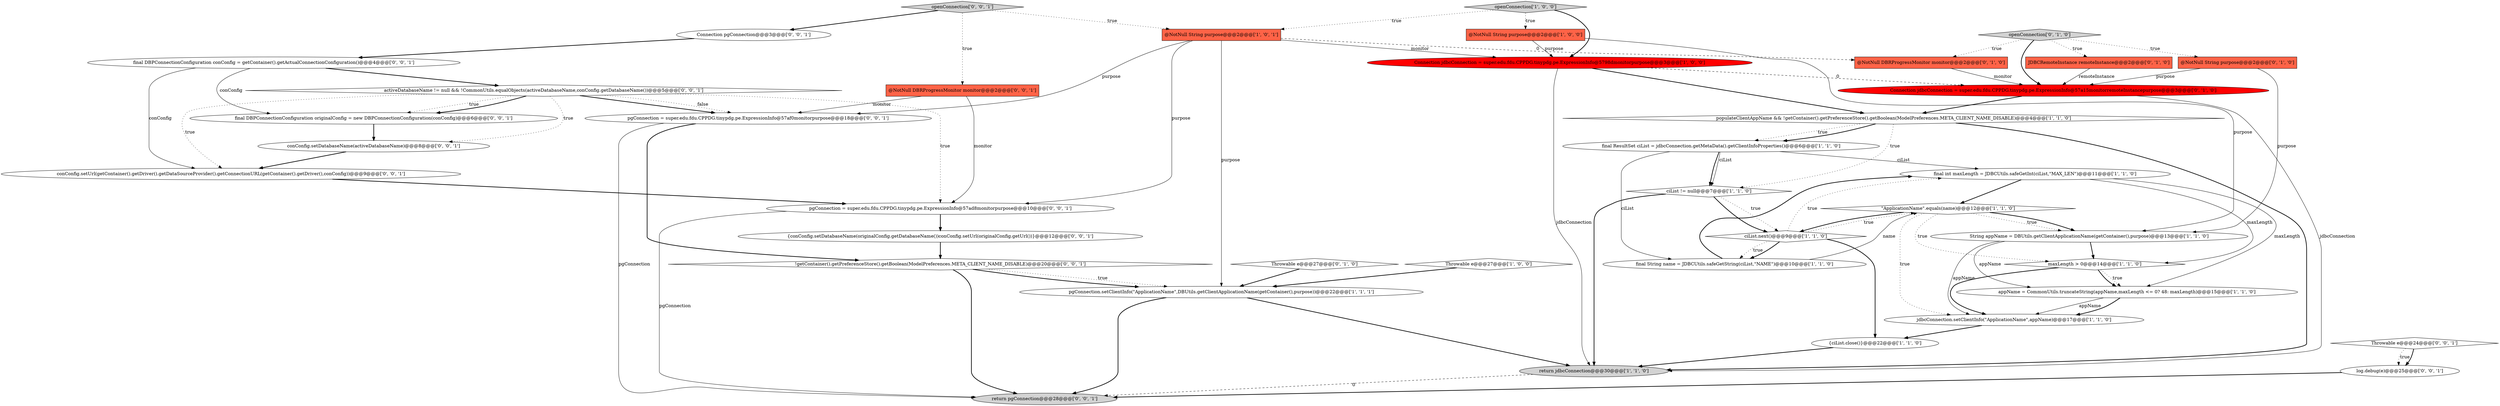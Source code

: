 digraph {
20 [style = filled, label = "@NotNull String purpose@@@2@@@['0', '1', '0']", fillcolor = tomato, shape = box image = "AAA0AAABBB2BBB"];
32 [style = filled, label = "activeDatabaseName != null && !CommonUtils.equalObjects(activeDatabaseName,conConfig.getDatabaseName())@@@5@@@['0', '0', '1']", fillcolor = white, shape = diamond image = "AAA0AAABBB3BBB"];
8 [style = filled, label = "openConnection['1', '0', '0']", fillcolor = lightgray, shape = diamond image = "AAA0AAABBB1BBB"];
7 [style = filled, label = "final ResultSet ciList = jdbcConnection.getMetaData().getClientInfoProperties()@@@6@@@['1', '1', '0']", fillcolor = white, shape = ellipse image = "AAA0AAABBB1BBB"];
3 [style = filled, label = "ciList.next()@@@9@@@['1', '1', '0']", fillcolor = white, shape = diamond image = "AAA0AAABBB1BBB"];
12 [style = filled, label = "\"ApplicationName\".equals(name)@@@12@@@['1', '1', '0']", fillcolor = white, shape = diamond image = "AAA0AAABBB1BBB"];
38 [style = filled, label = "pgConnection = super.edu.fdu.CPPDG.tinypdg.pe.ExpressionInfo@57af0monitorpurpose@@@18@@@['0', '0', '1']", fillcolor = white, shape = ellipse image = "AAA0AAABBB3BBB"];
28 [style = filled, label = "final DBPConnectionConfiguration conConfig = getContainer().getActualConnectionConfiguration()@@@4@@@['0', '0', '1']", fillcolor = white, shape = ellipse image = "AAA0AAABBB3BBB"];
6 [style = filled, label = "@NotNull String purpose@@@2@@@['1', '0', '0']", fillcolor = tomato, shape = box image = "AAA0AAABBB1BBB"];
21 [style = filled, label = "@NotNull DBRProgressMonitor monitor@@@2@@@['0', '1', '0']", fillcolor = tomato, shape = box image = "AAA1AAABBB2BBB"];
31 [style = filled, label = "Throwable e@@@24@@@['0', '0', '1']", fillcolor = white, shape = diamond image = "AAA0AAABBB3BBB"];
35 [style = filled, label = "Connection pgConnection@@@3@@@['0', '0', '1']", fillcolor = white, shape = ellipse image = "AAA0AAABBB3BBB"];
13 [style = filled, label = "final int maxLength = JDBCUtils.safeGetInt(ciList,\"MAX_LEN\")@@@11@@@['1', '1', '0']", fillcolor = white, shape = ellipse image = "AAA0AAABBB1BBB"];
2 [style = filled, label = "Connection jdbcConnection = super.edu.fdu.CPPDG.tinypdg.pe.ExpressionInfo@5798dmonitorpurpose@@@3@@@['1', '0', '0']", fillcolor = red, shape = ellipse image = "AAA1AAABBB1BBB"];
30 [style = filled, label = "conConfig.setUrl(getContainer().getDriver().getDataSourceProvider().getConnectionURL(getContainer().getDriver(),conConfig))@@@9@@@['0', '0', '1']", fillcolor = white, shape = ellipse image = "AAA0AAABBB3BBB"];
17 [style = filled, label = "@NotNull String purpose@@@2@@@['1', '0', '1']", fillcolor = tomato, shape = box image = "AAA0AAABBB1BBB"];
5 [style = filled, label = "populateClientAppName && !getContainer().getPreferenceStore().getBoolean(ModelPreferences.META_CLIENT_NAME_DISABLE)@@@4@@@['1', '1', '0']", fillcolor = white, shape = diamond image = "AAA0AAABBB1BBB"];
11 [style = filled, label = "ciList != null@@@7@@@['1', '1', '0']", fillcolor = white, shape = diamond image = "AAA0AAABBB1BBB"];
1 [style = filled, label = "appName = CommonUtils.truncateString(appName,maxLength <= 0? 48: maxLength)@@@15@@@['1', '1', '0']", fillcolor = white, shape = ellipse image = "AAA0AAABBB1BBB"];
0 [style = filled, label = "final String name = JDBCUtils.safeGetString(ciList,\"NAME\")@@@10@@@['1', '1', '0']", fillcolor = white, shape = ellipse image = "AAA0AAABBB1BBB"];
22 [style = filled, label = "Connection jdbcConnection = super.edu.fdu.CPPDG.tinypdg.pe.ExpressionInfo@57a15monitorremoteInstancepurpose@@@3@@@['0', '1', '0']", fillcolor = red, shape = ellipse image = "AAA1AAABBB2BBB"];
26 [style = filled, label = "@NotNull DBRProgressMonitor monitor@@@2@@@['0', '0', '1']", fillcolor = tomato, shape = box image = "AAA0AAABBB3BBB"];
36 [style = filled, label = "conConfig.setDatabaseName(activeDatabaseName)@@@8@@@['0', '0', '1']", fillcolor = white, shape = ellipse image = "AAA0AAABBB3BBB"];
23 [style = filled, label = "Throwable e@@@27@@@['0', '1', '0']", fillcolor = white, shape = diamond image = "AAA0AAABBB2BBB"];
39 [style = filled, label = "!getContainer().getPreferenceStore().getBoolean(ModelPreferences.META_CLIENT_NAME_DISABLE)@@@20@@@['0', '0', '1']", fillcolor = white, shape = diamond image = "AAA0AAABBB3BBB"];
9 [style = filled, label = "Throwable e@@@27@@@['1', '0', '0']", fillcolor = white, shape = diamond image = "AAA0AAABBB1BBB"];
10 [style = filled, label = "return jdbcConnection@@@30@@@['1', '1', '0']", fillcolor = lightgray, shape = ellipse image = "AAA0AAABBB1BBB"];
15 [style = filled, label = "String appName = DBUtils.getClientApplicationName(getContainer(),purpose)@@@13@@@['1', '1', '0']", fillcolor = white, shape = ellipse image = "AAA0AAABBB1BBB"];
16 [style = filled, label = "maxLength > 0@@@14@@@['1', '1', '0']", fillcolor = white, shape = diamond image = "AAA0AAABBB1BBB"];
4 [style = filled, label = "{ciList.close()}@@@22@@@['1', '1', '0']", fillcolor = white, shape = ellipse image = "AAA0AAABBB1BBB"];
14 [style = filled, label = "jdbcConnection.setClientInfo(\"ApplicationName\",appName)@@@17@@@['1', '1', '0']", fillcolor = white, shape = ellipse image = "AAA0AAABBB1BBB"];
18 [style = filled, label = "pgConnection.setClientInfo(\"ApplicationName\",DBUtils.getClientApplicationName(getContainer(),purpose))@@@22@@@['1', '1', '1']", fillcolor = white, shape = ellipse image = "AAA0AAABBB1BBB"];
29 [style = filled, label = "final DBPConnectionConfiguration originalConfig = new DBPConnectionConfiguration(conConfig)@@@6@@@['0', '0', '1']", fillcolor = white, shape = ellipse image = "AAA0AAABBB3BBB"];
25 [style = filled, label = "pgConnection = super.edu.fdu.CPPDG.tinypdg.pe.ExpressionInfo@57ad8monitorpurpose@@@10@@@['0', '0', '1']", fillcolor = white, shape = ellipse image = "AAA0AAABBB3BBB"];
37 [style = filled, label = "{conConfig.setDatabaseName(originalConfig.getDatabaseName())conConfig.setUrl(originalConfig.getUrl())}@@@12@@@['0', '0', '1']", fillcolor = white, shape = ellipse image = "AAA0AAABBB3BBB"];
27 [style = filled, label = "openConnection['0', '0', '1']", fillcolor = lightgray, shape = diamond image = "AAA0AAABBB3BBB"];
19 [style = filled, label = "JDBCRemoteInstance remoteInstance@@@2@@@['0', '1', '0']", fillcolor = tomato, shape = box image = "AAA0AAABBB2BBB"];
24 [style = filled, label = "openConnection['0', '1', '0']", fillcolor = lightgray, shape = diamond image = "AAA0AAABBB2BBB"];
34 [style = filled, label = "return pgConnection@@@28@@@['0', '0', '1']", fillcolor = lightgray, shape = ellipse image = "AAA0AAABBB3BBB"];
33 [style = filled, label = "log.debug(e)@@@25@@@['0', '0', '1']", fillcolor = white, shape = ellipse image = "AAA0AAABBB3BBB"];
32->38 [style = dotted, label="false"];
0->13 [style = bold, label=""];
10->34 [style = dashed, label="0"];
39->18 [style = dotted, label="true"];
12->15 [style = dotted, label="true"];
6->2 [style = solid, label="purpose"];
2->10 [style = solid, label="jdbcConnection"];
38->39 [style = bold, label=""];
3->4 [style = bold, label=""];
17->18 [style = solid, label="purpose"];
39->18 [style = bold, label=""];
7->11 [style = solid, label="ciList"];
5->11 [style = dotted, label="true"];
32->25 [style = dotted, label="true"];
21->22 [style = solid, label="monitor"];
20->22 [style = solid, label="purpose"];
32->30 [style = dotted, label="true"];
3->0 [style = dotted, label="true"];
16->14 [style = bold, label=""];
24->21 [style = dotted, label="true"];
2->22 [style = dashed, label="0"];
29->36 [style = bold, label=""];
7->13 [style = solid, label="ciList"];
26->25 [style = solid, label="monitor"];
5->10 [style = bold, label=""];
1->14 [style = solid, label="appName"];
7->11 [style = bold, label=""];
15->14 [style = solid, label="appName"];
39->34 [style = bold, label=""];
8->17 [style = dotted, label="true"];
13->16 [style = solid, label="maxLength"];
32->36 [style = dotted, label="true"];
17->2 [style = solid, label="monitor"];
31->33 [style = dotted, label="true"];
22->5 [style = bold, label=""];
3->0 [style = bold, label=""];
28->29 [style = solid, label="conConfig"];
35->28 [style = bold, label=""];
36->30 [style = bold, label=""];
0->12 [style = solid, label="name"];
13->12 [style = bold, label=""];
16->1 [style = dotted, label="true"];
25->37 [style = bold, label=""];
5->7 [style = dotted, label="true"];
7->0 [style = solid, label="ciList"];
31->33 [style = bold, label=""];
5->7 [style = bold, label=""];
24->19 [style = dotted, label="true"];
14->4 [style = bold, label=""];
4->10 [style = bold, label=""];
18->34 [style = bold, label=""];
38->34 [style = solid, label="pgConnection"];
27->35 [style = bold, label=""];
28->32 [style = bold, label=""];
9->18 [style = bold, label=""];
8->6 [style = dotted, label="true"];
18->10 [style = bold, label=""];
8->2 [style = bold, label=""];
16->1 [style = bold, label=""];
11->3 [style = bold, label=""];
11->10 [style = bold, label=""];
24->20 [style = dotted, label="true"];
22->10 [style = solid, label="jdbcConnection"];
12->3 [style = bold, label=""];
32->29 [style = dotted, label="true"];
27->17 [style = dotted, label="true"];
11->3 [style = dotted, label="true"];
23->18 [style = bold, label=""];
37->39 [style = bold, label=""];
3->13 [style = dotted, label="true"];
2->5 [style = bold, label=""];
27->26 [style = dotted, label="true"];
12->15 [style = bold, label=""];
17->38 [style = solid, label="purpose"];
30->25 [style = bold, label=""];
28->30 [style = solid, label="conConfig"];
15->16 [style = bold, label=""];
24->22 [style = bold, label=""];
17->21 [style = dashed, label="0"];
25->34 [style = solid, label="pgConnection"];
15->1 [style = solid, label="appName"];
32->29 [style = bold, label=""];
32->38 [style = bold, label=""];
12->14 [style = dotted, label="true"];
12->16 [style = dotted, label="true"];
19->22 [style = solid, label="remoteInstance"];
3->12 [style = dotted, label="true"];
26->38 [style = solid, label="monitor"];
1->14 [style = bold, label=""];
6->15 [style = solid, label="purpose"];
20->15 [style = solid, label="purpose"];
17->25 [style = solid, label="purpose"];
33->34 [style = bold, label=""];
13->1 [style = solid, label="maxLength"];
}
